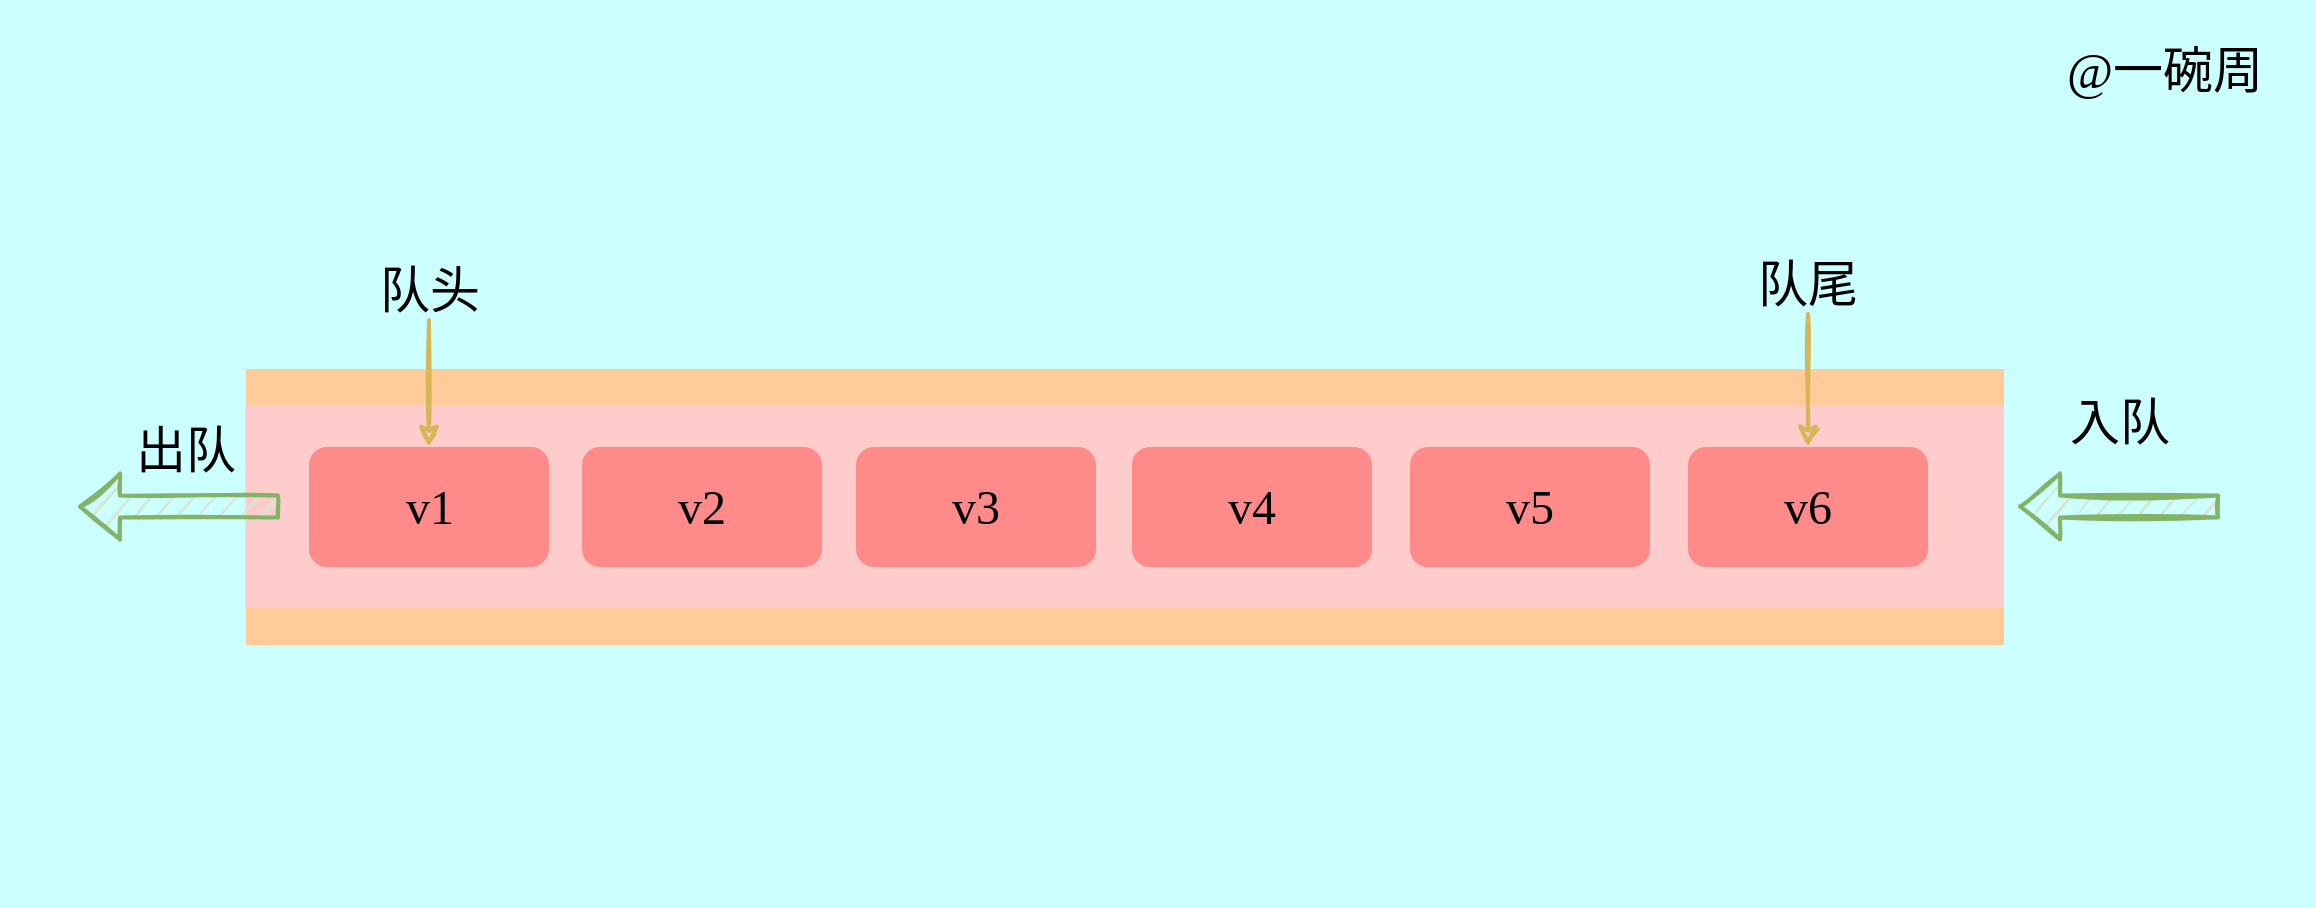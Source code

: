 <mxfile version="16.5.1" type="device"><diagram id="chIK4gLIIRkmcNIcS080" name="第 1 页"><mxGraphModel dx="2971" dy="1281" grid="0" gridSize="10" guides="1" tooltips="1" connect="1" arrows="1" fold="1" page="0" pageScale="1" pageWidth="827" pageHeight="1169" background="#CCFFFF" math="0" shadow="0"><root><mxCell id="0"/><mxCell id="1" parent="0"/><mxCell id="dJVVUyD4cHMsJwJuMqLU-7" value="" style="rounded=0;whiteSpace=wrap;html=1;fillColor=none;strokeColor=none;" vertex="1" parent="1"><mxGeometry x="-748" y="69" width="1157" height="453" as="geometry"/></mxCell><mxCell id="a6Cf_Gr4ZcwI8ZhCNuEY-3" value="" style="rounded=0;whiteSpace=wrap;html=1;arcSize=9;fillColor=#ffcc99;strokeColor=none;" parent="1" vertex="1"><mxGeometry x="-625" y="253.5" width="879" height="138" as="geometry"/></mxCell><mxCell id="a6Cf_Gr4ZcwI8ZhCNuEY-1" value="" style="rounded=0;whiteSpace=wrap;html=1;arcSize=9;fillColor=#ffcccc;strokeColor=none;" parent="1" vertex="1"><mxGeometry x="-625.25" y="272" width="879.25" height="101" as="geometry"/></mxCell><mxCell id="a6Cf_Gr4ZcwI8ZhCNuEY-4" value="&lt;font style=&quot;font-size: 24px&quot; face=&quot;Comic Sans MS&quot;&gt;v1&lt;/font&gt;" style="rounded=1;whiteSpace=wrap;html=1;fillColor=#FF8A8A;strokeColor=none;" parent="1" vertex="1"><mxGeometry x="-593.5" y="292.5" width="120" height="60" as="geometry"/></mxCell><mxCell id="a6Cf_Gr4ZcwI8ZhCNuEY-5" value="&lt;font style=&quot;font-size: 24px&quot; face=&quot;Comic Sans MS&quot;&gt;v2&lt;/font&gt;" style="rounded=1;whiteSpace=wrap;html=1;fillColor=#FF8A8A;strokeColor=none;" parent="1" vertex="1"><mxGeometry x="-457" y="292.5" width="120" height="60" as="geometry"/></mxCell><mxCell id="a6Cf_Gr4ZcwI8ZhCNuEY-6" value="&lt;font style=&quot;font-size: 24px&quot; face=&quot;Comic Sans MS&quot;&gt;v3&lt;/font&gt;" style="rounded=1;whiteSpace=wrap;html=1;fillColor=#FF8A8A;strokeColor=none;" parent="1" vertex="1"><mxGeometry x="-320" y="292.5" width="120" height="60" as="geometry"/></mxCell><mxCell id="a6Cf_Gr4ZcwI8ZhCNuEY-7" value="&lt;font style=&quot;font-size: 24px&quot; face=&quot;Comic Sans MS&quot;&gt;v4&lt;/font&gt;" style="rounded=1;whiteSpace=wrap;html=1;fillColor=#FF8A8A;strokeColor=none;" parent="1" vertex="1"><mxGeometry x="-182" y="292.5" width="120" height="60" as="geometry"/></mxCell><mxCell id="a6Cf_Gr4ZcwI8ZhCNuEY-8" value="&lt;font style=&quot;font-size: 24px&quot; face=&quot;Comic Sans MS&quot;&gt;v5&lt;/font&gt;" style="rounded=1;whiteSpace=wrap;html=1;fillColor=#FF8A8A;strokeColor=none;" parent="1" vertex="1"><mxGeometry x="-43" y="292.5" width="120" height="60" as="geometry"/></mxCell><mxCell id="a6Cf_Gr4ZcwI8ZhCNuEY-9" value="&lt;font style=&quot;font-size: 24px&quot; face=&quot;Comic Sans MS&quot;&gt;v6&lt;/font&gt;" style="rounded=1;whiteSpace=wrap;html=1;fillColor=#FF8A8A;strokeColor=none;" parent="1" vertex="1"><mxGeometry x="96" y="292.5" width="120" height="60" as="geometry"/></mxCell><mxCell id="a6Cf_Gr4ZcwI8ZhCNuEY-13" value="入队" style="text;html=1;strokeColor=none;fillColor=none;align=center;verticalAlign=middle;whiteSpace=wrap;rounded=0;shadow=1;sketch=1;fontFamily=Comic Sans MS;fontSize=25;" parent="1" vertex="1"><mxGeometry x="282" y="265" width="60" height="30" as="geometry"/></mxCell><mxCell id="a6Cf_Gr4ZcwI8ZhCNuEY-14" value="出队" style="text;html=1;strokeColor=none;fillColor=none;align=center;verticalAlign=middle;whiteSpace=wrap;rounded=0;shadow=1;sketch=1;fontFamily=Comic Sans MS;fontSize=25;" parent="1" vertex="1"><mxGeometry x="-685.25" y="279" width="60" height="30" as="geometry"/></mxCell><mxCell id="dJVVUyD4cHMsJwJuMqLU-2" style="edgeStyle=orthogonalEdgeStyle;rounded=0;orthogonalLoop=1;jettySize=auto;html=1;exitX=0.5;exitY=1;exitDx=0;exitDy=0;strokeWidth=2;fillColor=#fff2cc;strokeColor=#d6b656;sketch=1;" edge="1" parent="1" source="a6Cf_Gr4ZcwI8ZhCNuEY-15" target="a6Cf_Gr4ZcwI8ZhCNuEY-4"><mxGeometry relative="1" as="geometry"/></mxCell><mxCell id="a6Cf_Gr4ZcwI8ZhCNuEY-15" value="队头" style="text;html=1;strokeColor=none;fillColor=none;align=center;verticalAlign=middle;whiteSpace=wrap;rounded=0;shadow=1;sketch=1;fontFamily=Comic Sans MS;fontSize=25;" parent="1" vertex="1"><mxGeometry x="-563.5" y="199" width="60" height="30" as="geometry"/></mxCell><mxCell id="dJVVUyD4cHMsJwJuMqLU-3" style="edgeStyle=orthogonalEdgeStyle;rounded=0;sketch=1;orthogonalLoop=1;jettySize=auto;html=1;exitX=0.5;exitY=1;exitDx=0;exitDy=0;strokeWidth=2;fillColor=#fff2cc;strokeColor=#d6b656;" edge="1" parent="1" source="a6Cf_Gr4ZcwI8ZhCNuEY-17" target="a6Cf_Gr4ZcwI8ZhCNuEY-9"><mxGeometry relative="1" as="geometry"/></mxCell><mxCell id="a6Cf_Gr4ZcwI8ZhCNuEY-17" value="队尾" style="text;html=1;strokeColor=none;fillColor=none;align=center;verticalAlign=middle;whiteSpace=wrap;rounded=0;shadow=1;sketch=1;fontFamily=Comic Sans MS;fontSize=25;" parent="1" vertex="1"><mxGeometry x="126" y="196" width="60" height="30" as="geometry"/></mxCell><mxCell id="a6Cf_Gr4ZcwI8ZhCNuEY-20" value="@一碗周" style="text;html=1;strokeColor=none;fillColor=none;align=center;verticalAlign=middle;whiteSpace=wrap;rounded=0;shadow=1;sketch=1;fontFamily=Comic Sans MS;fontSize=25;" parent="1" vertex="1"><mxGeometry x="276" y="89" width="117" height="30" as="geometry"/></mxCell><mxCell id="dJVVUyD4cHMsJwJuMqLU-4" value="" style="shape=flexArrow;endArrow=classic;html=1;rounded=0;sketch=1;strokeWidth=2;fillColor=#d5e8d4;strokeColor=#82b366;" edge="1" parent="1"><mxGeometry width="50" height="50" relative="1" as="geometry"><mxPoint x="-608" y="322.3" as="sourcePoint"/><mxPoint x="-709" y="322.3" as="targetPoint"/></mxGeometry></mxCell><mxCell id="dJVVUyD4cHMsJwJuMqLU-6" value="" style="shape=flexArrow;endArrow=classic;html=1;rounded=0;sketch=1;strokeWidth=2;fillColor=#d5e8d4;strokeColor=#82b366;" edge="1" parent="1"><mxGeometry width="50" height="50" relative="1" as="geometry"><mxPoint x="362" y="322.24" as="sourcePoint"/><mxPoint x="261" y="322.24" as="targetPoint"/></mxGeometry></mxCell></root></mxGraphModel></diagram></mxfile>